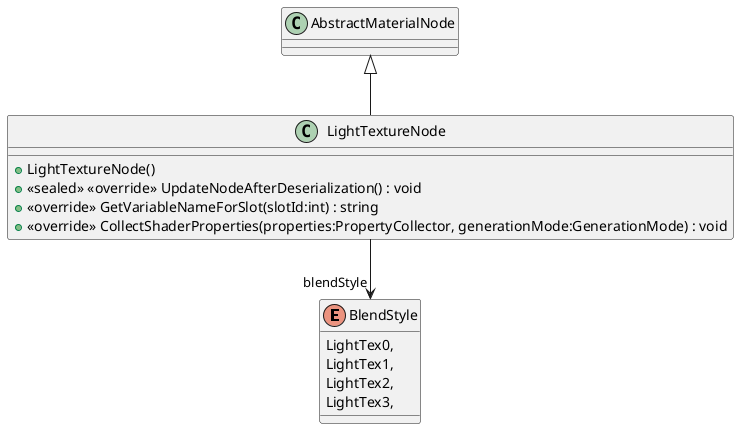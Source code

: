 @startuml
enum BlendStyle {
    LightTex0,
    LightTex1,
    LightTex2,
    LightTex3,
}
class LightTextureNode {
    + LightTextureNode()
    + <<sealed>> <<override>> UpdateNodeAfterDeserialization() : void
    + <<override>> GetVariableNameForSlot(slotId:int) : string
    + <<override>> CollectShaderProperties(properties:PropertyCollector, generationMode:GenerationMode) : void
}
AbstractMaterialNode <|-- LightTextureNode
LightTextureNode --> "blendStyle" BlendStyle
@enduml
